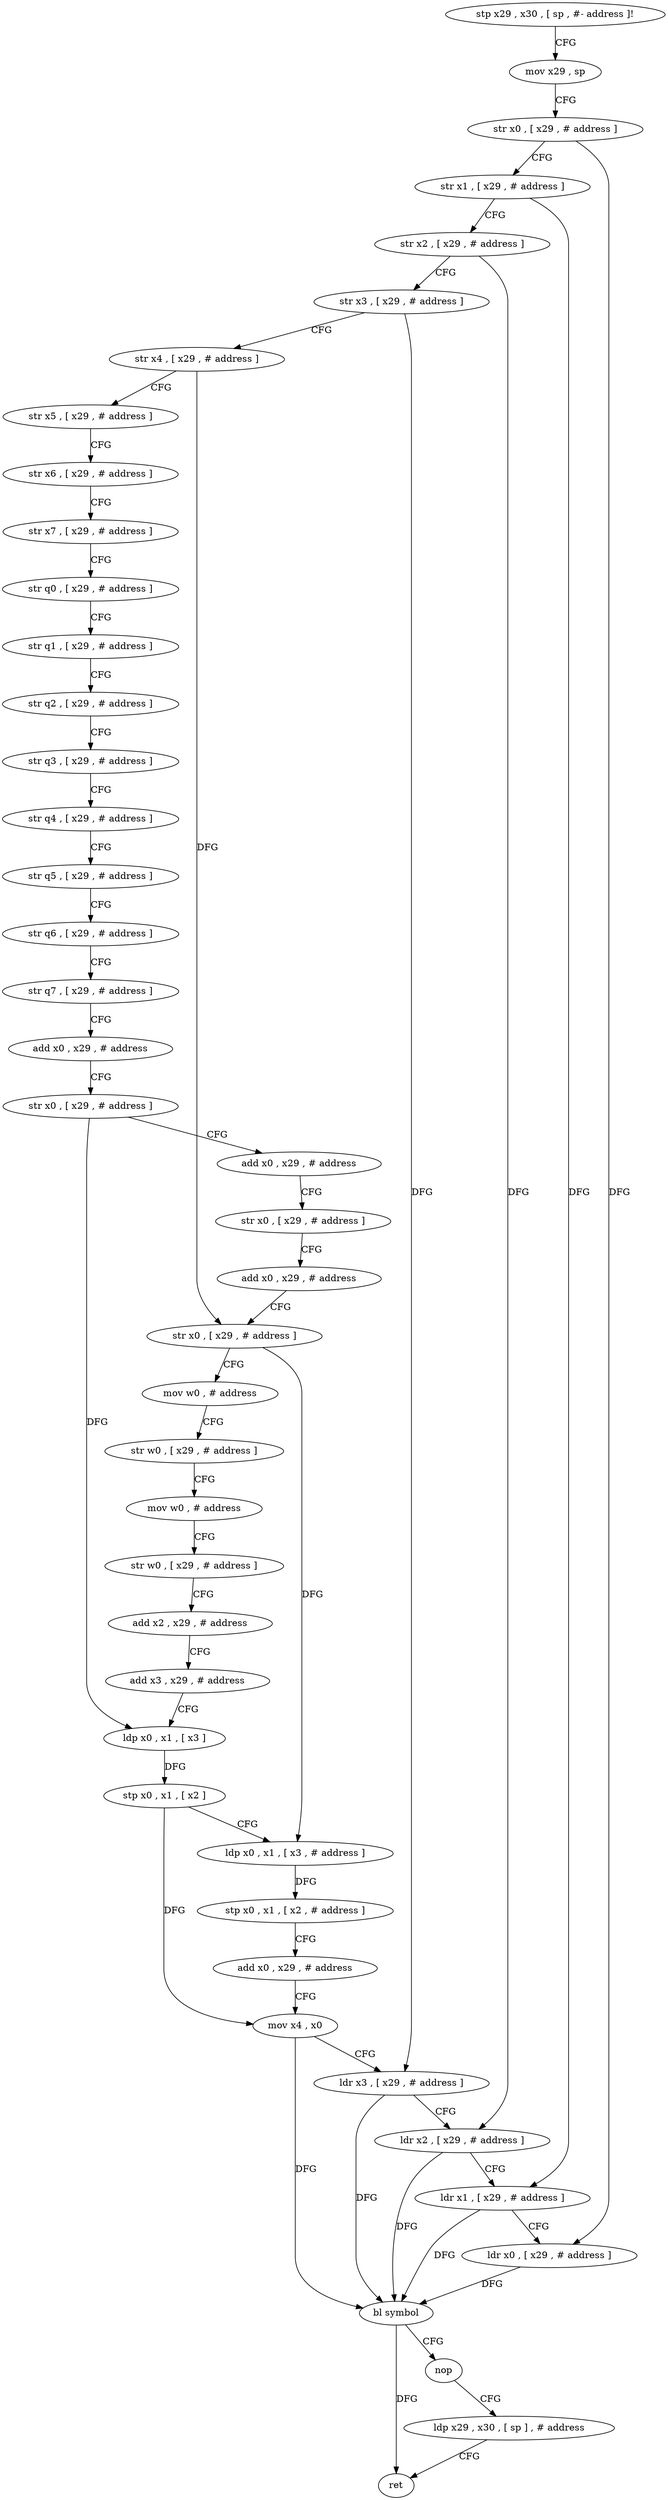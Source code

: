 digraph "func" {
"4487212" [label = "stp x29 , x30 , [ sp , #- address ]!" ]
"4487216" [label = "mov x29 , sp" ]
"4487220" [label = "str x0 , [ x29 , # address ]" ]
"4487224" [label = "str x1 , [ x29 , # address ]" ]
"4487228" [label = "str x2 , [ x29 , # address ]" ]
"4487232" [label = "str x3 , [ x29 , # address ]" ]
"4487236" [label = "str x4 , [ x29 , # address ]" ]
"4487240" [label = "str x5 , [ x29 , # address ]" ]
"4487244" [label = "str x6 , [ x29 , # address ]" ]
"4487248" [label = "str x7 , [ x29 , # address ]" ]
"4487252" [label = "str q0 , [ x29 , # address ]" ]
"4487256" [label = "str q1 , [ x29 , # address ]" ]
"4487260" [label = "str q2 , [ x29 , # address ]" ]
"4487264" [label = "str q3 , [ x29 , # address ]" ]
"4487268" [label = "str q4 , [ x29 , # address ]" ]
"4487272" [label = "str q5 , [ x29 , # address ]" ]
"4487276" [label = "str q6 , [ x29 , # address ]" ]
"4487280" [label = "str q7 , [ x29 , # address ]" ]
"4487284" [label = "add x0 , x29 , # address" ]
"4487288" [label = "str x0 , [ x29 , # address ]" ]
"4487292" [label = "add x0 , x29 , # address" ]
"4487296" [label = "str x0 , [ x29 , # address ]" ]
"4487300" [label = "add x0 , x29 , # address" ]
"4487304" [label = "str x0 , [ x29 , # address ]" ]
"4487308" [label = "mov w0 , # address" ]
"4487312" [label = "str w0 , [ x29 , # address ]" ]
"4487316" [label = "mov w0 , # address" ]
"4487320" [label = "str w0 , [ x29 , # address ]" ]
"4487324" [label = "add x2 , x29 , # address" ]
"4487328" [label = "add x3 , x29 , # address" ]
"4487332" [label = "ldp x0 , x1 , [ x3 ]" ]
"4487336" [label = "stp x0 , x1 , [ x2 ]" ]
"4487340" [label = "ldp x0 , x1 , [ x3 , # address ]" ]
"4487344" [label = "stp x0 , x1 , [ x2 , # address ]" ]
"4487348" [label = "add x0 , x29 , # address" ]
"4487352" [label = "mov x4 , x0" ]
"4487356" [label = "ldr x3 , [ x29 , # address ]" ]
"4487360" [label = "ldr x2 , [ x29 , # address ]" ]
"4487364" [label = "ldr x1 , [ x29 , # address ]" ]
"4487368" [label = "ldr x0 , [ x29 , # address ]" ]
"4487372" [label = "bl symbol" ]
"4487376" [label = "nop" ]
"4487380" [label = "ldp x29 , x30 , [ sp ] , # address" ]
"4487384" [label = "ret" ]
"4487212" -> "4487216" [ label = "CFG" ]
"4487216" -> "4487220" [ label = "CFG" ]
"4487220" -> "4487224" [ label = "CFG" ]
"4487220" -> "4487368" [ label = "DFG" ]
"4487224" -> "4487228" [ label = "CFG" ]
"4487224" -> "4487364" [ label = "DFG" ]
"4487228" -> "4487232" [ label = "CFG" ]
"4487228" -> "4487360" [ label = "DFG" ]
"4487232" -> "4487236" [ label = "CFG" ]
"4487232" -> "4487356" [ label = "DFG" ]
"4487236" -> "4487240" [ label = "CFG" ]
"4487236" -> "4487304" [ label = "DFG" ]
"4487240" -> "4487244" [ label = "CFG" ]
"4487244" -> "4487248" [ label = "CFG" ]
"4487248" -> "4487252" [ label = "CFG" ]
"4487252" -> "4487256" [ label = "CFG" ]
"4487256" -> "4487260" [ label = "CFG" ]
"4487260" -> "4487264" [ label = "CFG" ]
"4487264" -> "4487268" [ label = "CFG" ]
"4487268" -> "4487272" [ label = "CFG" ]
"4487272" -> "4487276" [ label = "CFG" ]
"4487276" -> "4487280" [ label = "CFG" ]
"4487280" -> "4487284" [ label = "CFG" ]
"4487284" -> "4487288" [ label = "CFG" ]
"4487288" -> "4487292" [ label = "CFG" ]
"4487288" -> "4487332" [ label = "DFG" ]
"4487292" -> "4487296" [ label = "CFG" ]
"4487296" -> "4487300" [ label = "CFG" ]
"4487300" -> "4487304" [ label = "CFG" ]
"4487304" -> "4487308" [ label = "CFG" ]
"4487304" -> "4487340" [ label = "DFG" ]
"4487308" -> "4487312" [ label = "CFG" ]
"4487312" -> "4487316" [ label = "CFG" ]
"4487316" -> "4487320" [ label = "CFG" ]
"4487320" -> "4487324" [ label = "CFG" ]
"4487324" -> "4487328" [ label = "CFG" ]
"4487328" -> "4487332" [ label = "CFG" ]
"4487332" -> "4487336" [ label = "DFG" ]
"4487336" -> "4487340" [ label = "CFG" ]
"4487336" -> "4487352" [ label = "DFG" ]
"4487340" -> "4487344" [ label = "DFG" ]
"4487344" -> "4487348" [ label = "CFG" ]
"4487348" -> "4487352" [ label = "CFG" ]
"4487352" -> "4487356" [ label = "CFG" ]
"4487352" -> "4487372" [ label = "DFG" ]
"4487356" -> "4487360" [ label = "CFG" ]
"4487356" -> "4487372" [ label = "DFG" ]
"4487360" -> "4487364" [ label = "CFG" ]
"4487360" -> "4487372" [ label = "DFG" ]
"4487364" -> "4487368" [ label = "CFG" ]
"4487364" -> "4487372" [ label = "DFG" ]
"4487368" -> "4487372" [ label = "DFG" ]
"4487372" -> "4487376" [ label = "CFG" ]
"4487372" -> "4487384" [ label = "DFG" ]
"4487376" -> "4487380" [ label = "CFG" ]
"4487380" -> "4487384" [ label = "CFG" ]
}
